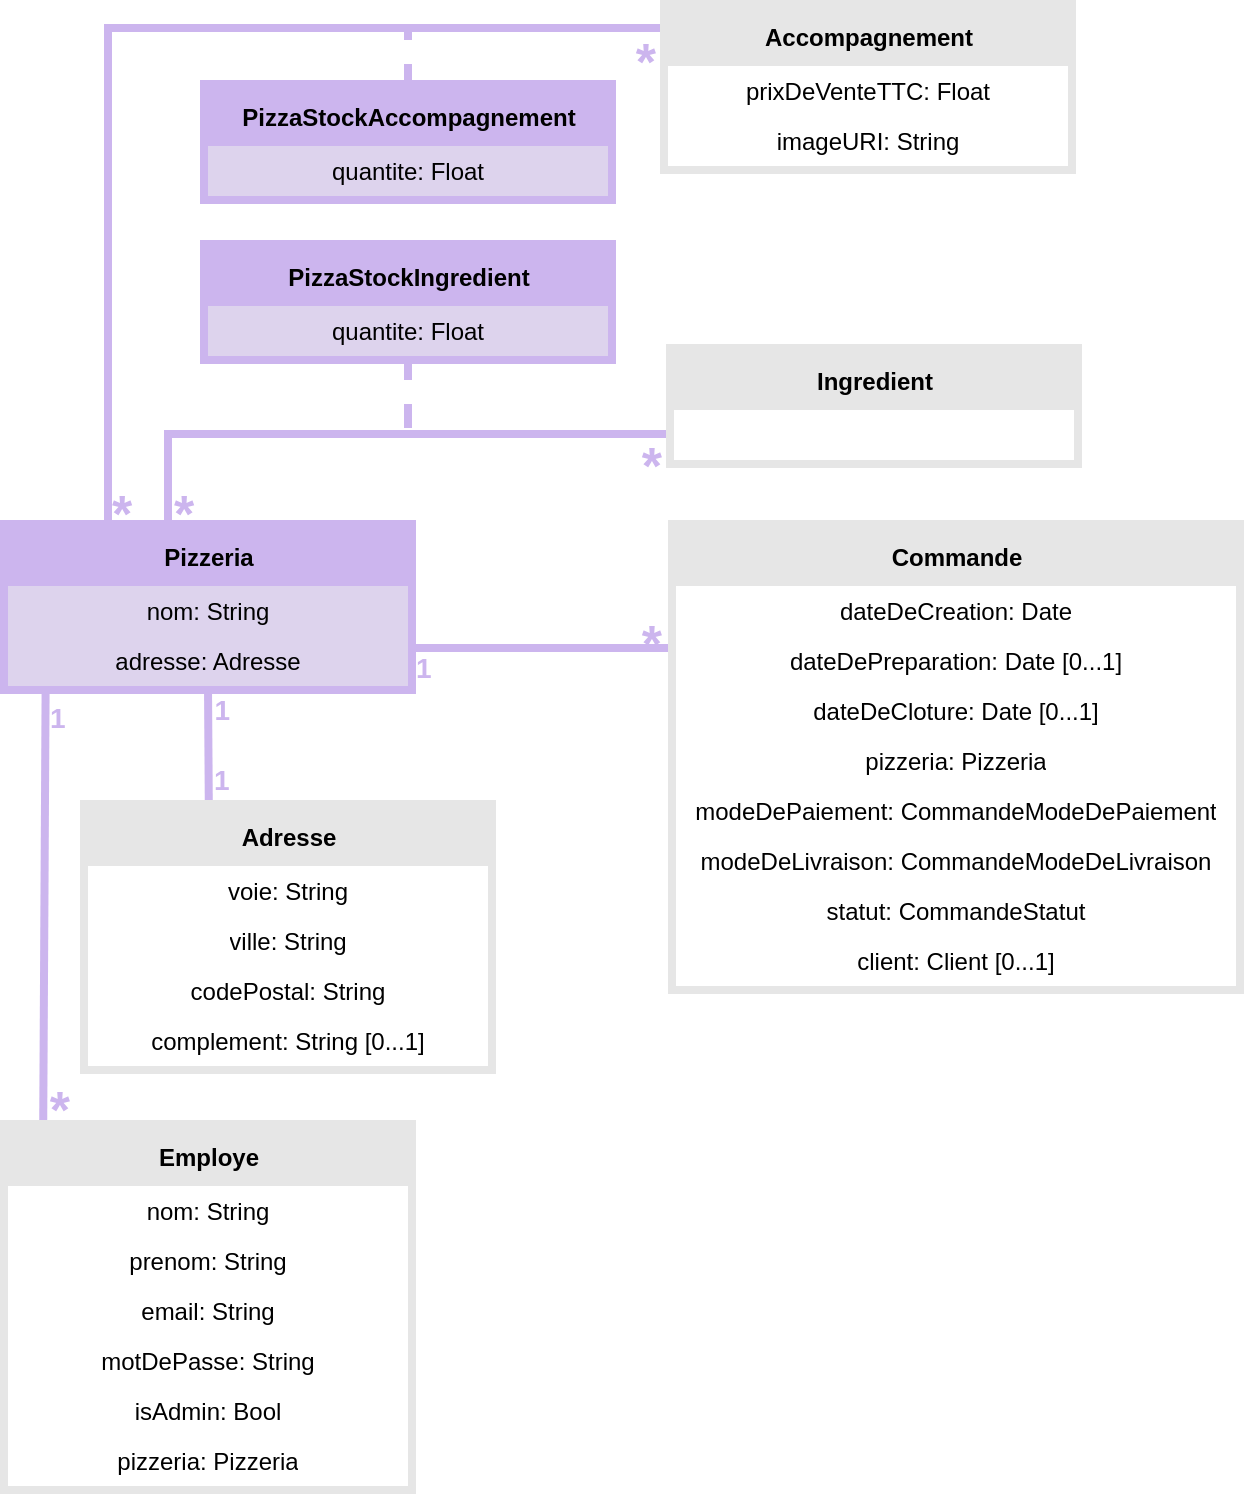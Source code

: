 <mxfile>
    <diagram id="vCWGlg-dAXmwwejnAdPU" name="Page-1">
        <mxGraphModel dx="1546" dy="735" grid="1" gridSize="10" guides="1" tooltips="1" connect="1" arrows="1" fold="1" page="1" pageScale="1" pageWidth="827" pageHeight="1169" math="0" shadow="0">
            <root>
                <mxCell id="0"/>
                <mxCell id="1" parent="0"/>
                <mxCell id="245" value="" style="endArrow=none;html=1;rounded=0;align=center;verticalAlign=top;endFill=0;labelBackgroundColor=none;exitX=0.25;exitY=0;exitDx=0;exitDy=0;edgeStyle=orthogonalEdgeStyle;strokeColor=#CCB5EE;strokeWidth=4;entryX=-0.006;entryY=0.13;entryDx=0;entryDy=0;entryPerimeter=0;" parent="1" source="240" target="213" edge="1">
                    <mxGeometry relative="1" as="geometry">
                        <mxPoint x="-750" y="80" as="sourcePoint"/>
                        <mxPoint x="-470" y="10" as="targetPoint"/>
                        <Array as="points">
                            <mxPoint x="-750" y="60"/>
                            <mxPoint x="-471" y="60"/>
                        </Array>
                    </mxGeometry>
                </mxCell>
                <mxCell id="246" value="&lt;font style=&quot;font-size: 26px&quot;&gt;*&lt;/font&gt;" style="resizable=0;html=1;align=left;verticalAlign=top;labelBackgroundColor=none;fontSize=25;fontColor=#CCB5EE;fontStyle=1" parent="245" connectable="0" vertex="1">
                    <mxGeometry x="-1" relative="1" as="geometry">
                        <mxPoint y="-29" as="offset"/>
                    </mxGeometry>
                </mxCell>
                <mxCell id="248" value="&lt;span style=&quot;color: rgb(204 , 181 , 238) ; text-align: left&quot;&gt;&lt;font style=&quot;font-size: 26px&quot;&gt;*&lt;/font&gt;&lt;/span&gt;" style="resizable=0;html=1;align=right;verticalAlign=top;labelBackgroundColor=none;fontColor=#FFB9BA;fontStyle=1" parent="245" connectable="0" vertex="1">
                    <mxGeometry x="1" relative="1" as="geometry">
                        <mxPoint x="-4" y="-5" as="offset"/>
                    </mxGeometry>
                </mxCell>
                <mxCell id="251" style="edgeStyle=orthogonalEdgeStyle;rounded=0;orthogonalLoop=1;jettySize=auto;html=1;exitX=0.5;exitY=0;exitDx=0;exitDy=0;dashed=1;endArrow=none;endFill=0;strokeColor=#CCB5EE;fontSize=25;fontColor=#CCB5EE;strokeWidth=4;" parent="1" source="249" edge="1">
                    <mxGeometry relative="1" as="geometry">
                        <mxPoint x="-600" y="60" as="targetPoint"/>
                    </mxGeometry>
                </mxCell>
                <mxCell id="249" value="&lt;font color=&quot;#000000&quot;&gt;PizzaStockAccompagnement&lt;/font&gt;" style="swimlane;fontStyle=1;align=center;verticalAlign=middle;childLayout=stackLayout;horizontal=1;startSize=29;horizontalStack=0;resizeParent=1;resizeParentMax=0;resizeLast=0;collapsible=0;marginBottom=0;html=1;fillColor=#CCB5EE;strokeColor=#CCB5EE;strokeWidth=8;" parent="1" vertex="1">
                    <mxGeometry x="-700" y="90" width="200" height="54" as="geometry"/>
                </mxCell>
                <mxCell id="250" value="&lt;font color=&quot;#000000&quot;&gt;quantite: Float&lt;/font&gt;" style="text;html=1;strokeColor=none;align=center;verticalAlign=middle;spacingLeft=4;spacingRight=4;overflow=hidden;rotatable=0;points=[[0,0.5],[1,0.5]];portConstraint=eastwest;fillColor=#ddd3ed;" parent="249" vertex="1">
                    <mxGeometry y="29" width="200" height="25" as="geometry"/>
                </mxCell>
                <mxCell id="255" value="" style="endArrow=none;html=1;rounded=0;align=center;verticalAlign=top;endFill=0;labelBackgroundColor=none;exitX=0.4;exitY=0;exitDx=0;exitDy=0;edgeStyle=orthogonalEdgeStyle;strokeColor=#CCB5EE;exitPerimeter=0;strokeWidth=4;entryX=0;entryY=0.75;entryDx=0;entryDy=0;" parent="1" source="240" target="216" edge="1">
                    <mxGeometry relative="1" as="geometry">
                        <mxPoint x="-750" y="489.5" as="sourcePoint"/>
                        <mxPoint x="-470" y="120" as="targetPoint"/>
                        <Array as="points">
                            <mxPoint x="-720" y="263"/>
                            <mxPoint x="-470" y="263"/>
                        </Array>
                    </mxGeometry>
                </mxCell>
                <mxCell id="256" value="&lt;font style=&quot;font-size: 26px&quot;&gt;*&lt;/font&gt;" style="resizable=0;html=1;align=left;verticalAlign=top;labelBackgroundColor=none;fontSize=25;fontColor=#CCB5EE;fontStyle=1" parent="255" connectable="0" vertex="1">
                    <mxGeometry x="-1" relative="1" as="geometry">
                        <mxPoint x="1" y="-29" as="offset"/>
                    </mxGeometry>
                </mxCell>
                <mxCell id="257" value="&lt;span style=&quot;text-align: left;&quot;&gt;&lt;font style=&quot;font-size: 26px&quot;&gt;*&lt;/font&gt;&lt;/span&gt;" style="resizable=0;html=1;align=right;verticalAlign=top;labelBackgroundColor=none;fontStyle=1;fontColor=#CCB5EE;" parent="255" connectable="0" vertex="1">
                    <mxGeometry x="1" relative="1" as="geometry">
                        <mxPoint x="-5" y="-6" as="offset"/>
                    </mxGeometry>
                </mxCell>
                <mxCell id="260" style="edgeStyle=orthogonalEdgeStyle;rounded=0;orthogonalLoop=1;jettySize=auto;html=1;exitX=0.5;exitY=1;exitDx=0;exitDy=0;dashed=1;endArrow=none;endFill=0;strokeColor=#CCB5EE;fontSize=25;fontColor=#CCB5EE;strokeWidth=4;" parent="1" source="258" edge="1">
                    <mxGeometry relative="1" as="geometry">
                        <mxPoint x="-600" y="260" as="targetPoint"/>
                    </mxGeometry>
                </mxCell>
                <mxCell id="258" value="&lt;font color=&quot;#000000&quot;&gt;PizzaStockIngredient&lt;/font&gt;" style="swimlane;fontStyle=1;align=center;verticalAlign=middle;childLayout=stackLayout;horizontal=1;startSize=29;horizontalStack=0;resizeParent=1;resizeParentMax=0;resizeLast=0;collapsible=0;marginBottom=0;html=1;fillColor=#CCB5EE;strokeColor=#CCB5EE;strokeWidth=8;" parent="1" vertex="1">
                    <mxGeometry x="-700" y="170" width="200" height="54" as="geometry"/>
                </mxCell>
                <mxCell id="259" value="&lt;font color=&quot;#000000&quot;&gt;quantite: Float&lt;/font&gt;" style="text;html=1;strokeColor=none;align=center;verticalAlign=middle;spacingLeft=4;spacingRight=4;overflow=hidden;rotatable=0;points=[[0,0.5],[1,0.5]];portConstraint=eastwest;fillColor=#ddd3ed;" parent="258" vertex="1">
                    <mxGeometry y="29" width="200" height="25" as="geometry"/>
                </mxCell>
                <mxCell id="273" value="" style="endArrow=none;html=1;rounded=0;align=center;verticalAlign=top;endFill=0;labelBackgroundColor=none;entryX=0.5;entryY=1;entryDx=0;entryDy=0;exitX=0.302;exitY=-0.014;exitDx=0;exitDy=0;strokeColor=#CCB5EE;strokeWidth=4;exitPerimeter=0;" parent="1" source="264" target="240" edge="1">
                    <mxGeometry relative="1" as="geometry">
                        <mxPoint x="-360" y="310" as="sourcePoint"/>
                        <mxPoint x="-360" y="214" as="targetPoint"/>
                    </mxGeometry>
                </mxCell>
                <mxCell id="274" value="&lt;span style=&quot;text-align: right&quot;&gt;&lt;font style=&quot;font-size: 14px&quot;&gt;1&lt;/font&gt;&lt;/span&gt;" style="resizable=0;html=1;align=left;verticalAlign=top;labelBackgroundColor=none;fontSize=25;fontColor=#CCB5EE;fontStyle=1" parent="273" connectable="0" vertex="1">
                    <mxGeometry x="-1" relative="1" as="geometry">
                        <mxPoint x="1" y="-38" as="offset"/>
                    </mxGeometry>
                </mxCell>
                <mxCell id="275" value="&lt;font style=&quot;font-size: 14px&quot;&gt;1&lt;/font&gt;" style="resizable=0;html=1;align=right;verticalAlign=top;labelBackgroundColor=none;fontColor=#CCB5EE;fontStyle=1" parent="273" connectable="0" vertex="1">
                    <mxGeometry x="1" relative="1" as="geometry">
                        <mxPoint x="11" y="-3" as="offset"/>
                    </mxGeometry>
                </mxCell>
                <mxCell id="276" value="" style="endArrow=none;html=1;rounded=0;align=center;verticalAlign=top;endFill=0;labelBackgroundColor=none;entryX=0.088;entryY=-0.013;entryDx=0;entryDy=0;exitX=0.099;exitY=1.103;exitDx=0;exitDy=0;strokeWidth=4;exitPerimeter=0;entryPerimeter=0;strokeColor=#CCB5EE;" parent="1" target="261" edge="1">
                    <mxGeometry relative="1" as="geometry">
                        <mxPoint x="-781.2" y="391.575" as="sourcePoint"/>
                        <mxPoint x="-780.4" y="648.21" as="targetPoint"/>
                    </mxGeometry>
                </mxCell>
                <mxCell id="277" value="&lt;span style=&quot;text-align: right&quot;&gt;&lt;font style=&quot;font-size: 14px&quot; color=&quot;#ccb5ee&quot;&gt;1&lt;/font&gt;&lt;/span&gt;" style="resizable=0;html=1;align=left;verticalAlign=top;labelBackgroundColor=none;fontSize=25;fontStyle=1;fontColor=#CCCCCC;" parent="276" connectable="0" vertex="1">
                    <mxGeometry x="-1" relative="1" as="geometry">
                        <mxPoint y="-13" as="offset"/>
                    </mxGeometry>
                </mxCell>
                <mxCell id="278" value="&lt;span style=&quot;font-size: 26px ; text-align: left&quot;&gt;&lt;font color=&quot;#ccb5ee&quot;&gt;*&lt;/font&gt;&lt;/span&gt;" style="resizable=0;html=1;align=right;verticalAlign=top;labelBackgroundColor=none;fontStyle=1;fontColor=#CCCCCC;" parent="276" connectable="0" vertex="1">
                    <mxGeometry x="1" relative="1" as="geometry">
                        <mxPoint x="14" y="-29" as="offset"/>
                    </mxGeometry>
                </mxCell>
                <mxCell id="357" value="" style="endArrow=none;html=1;rounded=0;align=center;verticalAlign=top;endFill=0;labelBackgroundColor=none;edgeStyle=orthogonalEdgeStyle;strokeWidth=4;entryX=-0.001;entryY=0.247;entryDx=0;entryDy=0;entryPerimeter=0;strokeColor=#CCB5EE;" parent="1" target="308" edge="1">
                    <mxGeometry relative="1" as="geometry">
                        <mxPoint x="-600" y="366" as="sourcePoint"/>
                        <mxPoint x="-290" y="420" as="targetPoint"/>
                        <Array as="points">
                            <mxPoint x="-600" y="370"/>
                            <mxPoint x="-230" y="370"/>
                        </Array>
                    </mxGeometry>
                </mxCell>
                <mxCell id="358" value="&lt;span style=&quot;text-align: right&quot;&gt;&lt;font style=&quot;font-size: 14px&quot;&gt;1&lt;/font&gt;&lt;/span&gt;" style="resizable=0;html=1;align=left;verticalAlign=top;labelBackgroundColor=none;fontSize=25;fontStyle=1;fontColor=#CCB5EE;" parent="357" connectable="0" vertex="1">
                    <mxGeometry x="-1" relative="1" as="geometry">
                        <mxPoint x="2" y="-12" as="offset"/>
                    </mxGeometry>
                </mxCell>
                <mxCell id="359" value="&lt;span style=&quot;text-align: left&quot;&gt;&lt;font style=&quot;font-size: 26px&quot;&gt;*&lt;/font&gt;&lt;/span&gt;" style="resizable=0;html=1;align=right;verticalAlign=top;labelBackgroundColor=none;fontStyle=1;fontColor=#CCB5EE;" parent="357" connectable="0" vertex="1">
                    <mxGeometry x="1" relative="1" as="geometry">
                        <mxPoint x="-6" y="-24" as="offset"/>
                    </mxGeometry>
                </mxCell>
                <mxCell id="261" value="&lt;font color=&quot;#000000&quot;&gt;Employe&lt;/font&gt;" style="swimlane;fontStyle=1;align=center;verticalAlign=middle;childLayout=stackLayout;horizontal=1;startSize=29;horizontalStack=0;resizeParent=1;resizeParentMax=0;resizeLast=0;collapsible=0;marginBottom=0;html=1;strokeWidth=8;fillColor=#E6E6E6;strokeColor=#E6E6E6;" parent="1" vertex="1">
                    <mxGeometry x="-800" y="610" width="200" height="179" as="geometry"/>
                </mxCell>
                <mxCell id="262" value="&lt;font color=&quot;#000000&quot;&gt;nom: String&lt;/font&gt;" style="text;html=1;strokeColor=none;align=center;verticalAlign=middle;spacingLeft=4;spacingRight=4;overflow=hidden;rotatable=0;points=[[0,0.5],[1,0.5]];portConstraint=eastwest;fillColor=#FFFFFF;" parent="261" vertex="1">
                    <mxGeometry y="29" width="200" height="25" as="geometry"/>
                </mxCell>
                <mxCell id="267" value="&lt;font color=&quot;#000000&quot;&gt;prenom: String&lt;/font&gt;" style="text;html=1;strokeColor=none;align=center;verticalAlign=middle;spacingLeft=4;spacingRight=4;overflow=hidden;rotatable=0;points=[[0,0.5],[1,0.5]];portConstraint=eastwest;fillColor=#FFFFFF;" parent="261" vertex="1">
                    <mxGeometry y="54" width="200" height="25" as="geometry"/>
                </mxCell>
                <mxCell id="268" value="&lt;font color=&quot;#000000&quot;&gt;email: String&lt;/font&gt;" style="text;html=1;strokeColor=none;align=center;verticalAlign=middle;spacingLeft=4;spacingRight=4;overflow=hidden;rotatable=0;points=[[0,0.5],[1,0.5]];portConstraint=eastwest;fillColor=#FFFFFF;" parent="261" vertex="1">
                    <mxGeometry y="79" width="200" height="25" as="geometry"/>
                </mxCell>
                <mxCell id="269" value="&lt;font color=&quot;#000000&quot;&gt;motDePasse: String&lt;/font&gt;" style="text;html=1;strokeColor=none;align=center;verticalAlign=middle;spacingLeft=4;spacingRight=4;overflow=hidden;rotatable=0;points=[[0,0.5],[1,0.5]];portConstraint=eastwest;fillColor=#FFFFFF;" parent="261" vertex="1">
                    <mxGeometry y="104" width="200" height="25" as="geometry"/>
                </mxCell>
                <mxCell id="270" value="&lt;font color=&quot;#000000&quot;&gt;isAdmin: Bool&lt;/font&gt;" style="text;html=1;strokeColor=none;align=center;verticalAlign=middle;spacingLeft=4;spacingRight=4;overflow=hidden;rotatable=0;points=[[0,0.5],[1,0.5]];portConstraint=eastwest;fillColor=#FFFFFF;" parent="261" vertex="1">
                    <mxGeometry y="129" width="200" height="25" as="geometry"/>
                </mxCell>
                <mxCell id="263" value="&lt;font color=&quot;#000000&quot;&gt;pizzeria: Pizzeria&lt;/font&gt;" style="text;html=1;strokeColor=none;align=center;verticalAlign=middle;spacingLeft=4;spacingRight=4;overflow=hidden;rotatable=0;points=[[0,0.5],[1,0.5]];portConstraint=eastwest;fillColor=#FFFFFF;" parent="261" vertex="1">
                    <mxGeometry y="154" width="200" height="25" as="geometry"/>
                </mxCell>
                <mxCell id="213" value="&lt;font color=&quot;#000000&quot;&gt;Accompagnement&lt;/font&gt;" style="swimlane;fontStyle=1;align=center;verticalAlign=middle;childLayout=stackLayout;horizontal=1;startSize=29;horizontalStack=0;resizeParent=1;resizeParentMax=0;resizeLast=0;collapsible=0;marginBottom=0;html=1;strokeWidth=8;fillColor=#E6E6E6;strokeColor=#E6E6E6;" parent="1" vertex="1">
                    <mxGeometry x="-470" y="50" width="200" height="79" as="geometry"/>
                </mxCell>
                <mxCell id="214" value="&lt;font color=&quot;#000000&quot;&gt;prixDeVenteTTC: Float&lt;/font&gt;" style="text;html=1;strokeColor=none;align=center;verticalAlign=middle;spacingLeft=4;spacingRight=4;overflow=hidden;rotatable=0;points=[[0,0.5],[1,0.5]];portConstraint=eastwest;fillColor=#FFFFFF;" parent="213" vertex="1">
                    <mxGeometry y="29" width="200" height="25" as="geometry"/>
                </mxCell>
                <mxCell id="215" value="&lt;font color=&quot;#000000&quot;&gt;imageURI: String&lt;/font&gt;" style="text;html=1;strokeColor=none;align=center;verticalAlign=middle;spacingLeft=4;spacingRight=4;overflow=hidden;rotatable=0;points=[[0,0.5],[1,0.5]];portConstraint=eastwest;fillColor=#FFFFFF;" parent="213" vertex="1">
                    <mxGeometry y="54" width="200" height="25" as="geometry"/>
                </mxCell>
                <mxCell id="264" value="&lt;font color=&quot;#000000&quot;&gt;Adresse&lt;/font&gt;" style="swimlane;fontStyle=1;align=center;verticalAlign=middle;childLayout=stackLayout;horizontal=1;startSize=29;horizontalStack=0;resizeParent=1;resizeParentMax=0;resizeLast=0;collapsible=0;marginBottom=0;html=1;strokeWidth=8;fillColor=#E6E6E6;strokeColor=#E6E6E6;" parent="1" vertex="1">
                    <mxGeometry x="-760" y="450" width="200" height="129" as="geometry"/>
                </mxCell>
                <mxCell id="265" value="&lt;font color=&quot;#000000&quot;&gt;voie: String&lt;/font&gt;" style="text;html=1;strokeColor=none;align=center;verticalAlign=middle;spacingLeft=4;spacingRight=4;overflow=hidden;rotatable=0;points=[[0,0.5],[1,0.5]];portConstraint=eastwest;fillColor=#FFFFFF;" parent="264" vertex="1">
                    <mxGeometry y="29" width="200" height="25" as="geometry"/>
                </mxCell>
                <mxCell id="266" value="&lt;font color=&quot;#000000&quot;&gt;ville: String&lt;/font&gt;" style="text;html=1;strokeColor=none;align=center;verticalAlign=middle;spacingLeft=4;spacingRight=4;overflow=hidden;rotatable=0;points=[[0,0.5],[1,0.5]];portConstraint=eastwest;fillColor=#FFFFFF;" parent="264" vertex="1">
                    <mxGeometry y="54" width="200" height="25" as="geometry"/>
                </mxCell>
                <mxCell id="271" value="&lt;font color=&quot;#000000&quot;&gt;codePostal: String&lt;/font&gt;" style="text;html=1;strokeColor=none;align=center;verticalAlign=middle;spacingLeft=4;spacingRight=4;overflow=hidden;rotatable=0;points=[[0,0.5],[1,0.5]];portConstraint=eastwest;fillColor=#FFFFFF;" parent="264" vertex="1">
                    <mxGeometry y="79" width="200" height="25" as="geometry"/>
                </mxCell>
                <mxCell id="272" value="&lt;font color=&quot;#000000&quot;&gt;complement: String [0...1]&lt;/font&gt;" style="text;html=1;strokeColor=none;align=center;verticalAlign=middle;spacingLeft=4;spacingRight=4;overflow=hidden;rotatable=0;points=[[0,0.5],[1,0.5]];portConstraint=eastwest;fillColor=#FFFFFF;" parent="264" vertex="1">
                    <mxGeometry y="104" width="200" height="25" as="geometry"/>
                </mxCell>
                <mxCell id="306" value="&lt;font color=&quot;#000000&quot;&gt;Commande&lt;/font&gt;" style="swimlane;fontStyle=1;align=center;verticalAlign=middle;childLayout=stackLayout;horizontal=1;startSize=29;horizontalStack=0;resizeParent=1;resizeParentMax=0;resizeLast=0;collapsible=0;marginBottom=0;html=1;strokeWidth=8;fillColor=#E6E6E6;strokeColor=#E6E6E6;" parent="1" vertex="1">
                    <mxGeometry x="-466" y="310" width="280" height="229" as="geometry"/>
                </mxCell>
                <mxCell id="307" value="&lt;font color=&quot;#000000&quot;&gt;dateDeCreation: Date&lt;/font&gt;" style="text;html=1;strokeColor=none;align=center;verticalAlign=middle;spacingLeft=4;spacingRight=4;overflow=hidden;rotatable=0;points=[[0,0.5],[1,0.5]];portConstraint=eastwest;fillColor=#FFFFFF;" parent="306" vertex="1">
                    <mxGeometry y="29" width="280" height="25" as="geometry"/>
                </mxCell>
                <mxCell id="308" value="&lt;font color=&quot;#000000&quot;&gt;dateDePreparation: Date&lt;/font&gt;&lt;span style=&quot;color: rgb(0 , 0 , 0)&quot;&gt;&amp;nbsp;[0...1]&lt;/span&gt;" style="text;html=1;strokeColor=none;align=center;verticalAlign=middle;spacingLeft=4;spacingRight=4;overflow=hidden;rotatable=0;points=[[0,0.5],[1,0.5]];portConstraint=eastwest;fillColor=#FFFFFF;" parent="306" vertex="1">
                    <mxGeometry y="54" width="280" height="25" as="geometry"/>
                </mxCell>
                <mxCell id="309" value="&lt;font color=&quot;#000000&quot;&gt;dateDeCloture: Date&lt;/font&gt;&lt;span style=&quot;color: rgb(0 , 0 , 0)&quot;&gt;&amp;nbsp;[0...1]&lt;/span&gt;" style="text;html=1;strokeColor=none;align=center;verticalAlign=middle;spacingLeft=4;spacingRight=4;overflow=hidden;rotatable=0;points=[[0,0.5],[1,0.5]];portConstraint=eastwest;fillColor=#FFFFFF;" parent="306" vertex="1">
                    <mxGeometry y="79" width="280" height="25" as="geometry"/>
                </mxCell>
                <mxCell id="310" value="&lt;font color=&quot;#000000&quot;&gt;pizzeria: Pizzeria&lt;/font&gt;" style="text;html=1;strokeColor=none;align=center;verticalAlign=middle;spacingLeft=4;spacingRight=4;overflow=hidden;rotatable=0;points=[[0,0.5],[1,0.5]];portConstraint=eastwest;fillColor=#FFFFFF;" parent="306" vertex="1">
                    <mxGeometry y="104" width="280" height="25" as="geometry"/>
                </mxCell>
                <mxCell id="311" value="&lt;font color=&quot;#000000&quot;&gt;modeDePaiement: CommandeModeDePaiement&lt;/font&gt;" style="text;html=1;strokeColor=none;align=center;verticalAlign=middle;spacingLeft=4;spacingRight=4;overflow=hidden;rotatable=0;points=[[0,0.5],[1,0.5]];portConstraint=eastwest;fillColor=#FFFFFF;" parent="306" vertex="1">
                    <mxGeometry y="129" width="280" height="25" as="geometry"/>
                </mxCell>
                <mxCell id="312" value="&lt;span style=&quot;color: rgb(0 , 0 , 0)&quot;&gt;modeDeLivraison: CommandeModeDeLivraison&lt;/span&gt;" style="text;html=1;strokeColor=none;align=center;verticalAlign=middle;spacingLeft=4;spacingRight=4;overflow=hidden;rotatable=0;points=[[0,0.5],[1,0.5]];portConstraint=eastwest;fillColor=#FFFFFF;" parent="306" vertex="1">
                    <mxGeometry y="154" width="280" height="25" as="geometry"/>
                </mxCell>
                <mxCell id="313" value="&lt;font color=&quot;#000000&quot;&gt;statut: CommandeStatut&lt;/font&gt;" style="text;html=1;strokeColor=none;align=center;verticalAlign=middle;spacingLeft=4;spacingRight=4;overflow=hidden;rotatable=0;points=[[0,0.5],[1,0.5]];portConstraint=eastwest;fillColor=#FFFFFF;" parent="306" vertex="1">
                    <mxGeometry y="179" width="280" height="25" as="geometry"/>
                </mxCell>
                <mxCell id="314" value="&lt;font color=&quot;#000000&quot;&gt;client: Client&lt;/font&gt;&lt;span style=&quot;color: rgb(0 , 0 , 0)&quot;&gt;&amp;nbsp;[0...1]&lt;/span&gt;" style="text;html=1;strokeColor=none;align=center;verticalAlign=middle;spacingLeft=4;spacingRight=4;overflow=hidden;rotatable=0;points=[[0,0.5],[1,0.5]];portConstraint=eastwest;fillColor=#FFFFFF;" parent="306" vertex="1">
                    <mxGeometry y="204" width="280" height="25" as="geometry"/>
                </mxCell>
                <mxCell id="216" value="&lt;font color=&quot;#000000&quot;&gt;Ingredient&lt;/font&gt;" style="swimlane;fontStyle=1;align=center;verticalAlign=middle;childLayout=stackLayout;horizontal=1;startSize=29;horizontalStack=0;resizeParent=1;resizeParentMax=0;resizeLast=0;collapsible=0;marginBottom=0;html=1;strokeWidth=8;fillColor=#E6E6E6;strokeColor=#E6E6E6;" parent="1" vertex="1">
                    <mxGeometry x="-467" y="222" width="200" height="54" as="geometry"/>
                </mxCell>
                <mxCell id="217" value="" style="text;html=1;strokeColor=none;align=center;verticalAlign=middle;spacingLeft=4;spacingRight=4;overflow=hidden;rotatable=0;points=[[0,0.5],[1,0.5]];portConstraint=eastwest;fillColor=#FFFFFF;" parent="216" vertex="1">
                    <mxGeometry y="29" width="200" height="25" as="geometry"/>
                </mxCell>
                <mxCell id="240" value="&lt;font color=&quot;#000000&quot;&gt;Pizzeria&lt;/font&gt;" style="swimlane;fontStyle=1;align=center;verticalAlign=middle;childLayout=stackLayout;horizontal=1;startSize=29;horizontalStack=0;resizeParent=1;resizeParentMax=0;resizeLast=0;collapsible=0;marginBottom=0;html=1;fillColor=#CCB5EE;strokeWidth=8;strokeColor=#CCB5EE;" parent="1" vertex="1">
                    <mxGeometry x="-800" y="310" width="200" height="79" as="geometry"/>
                </mxCell>
                <mxCell id="241" value="&lt;font color=&quot;#000000&quot;&gt;nom: String&lt;/font&gt;" style="text;html=1;strokeColor=none;align=center;verticalAlign=middle;spacingLeft=4;spacingRight=4;overflow=hidden;rotatable=0;points=[[0,0.5],[1,0.5]];portConstraint=eastwest;fillColor=#ddd3ed;" parent="240" vertex="1">
                    <mxGeometry y="29" width="200" height="25" as="geometry"/>
                </mxCell>
                <mxCell id="244" value="&lt;font color=&quot;#000000&quot;&gt;adresse: Adresse&lt;/font&gt;" style="text;html=1;strokeColor=none;align=center;verticalAlign=middle;spacingLeft=4;spacingRight=4;overflow=hidden;rotatable=0;points=[[0,0.5],[1,0.5]];portConstraint=eastwest;fillColor=#DDD3ED;" parent="240" vertex="1">
                    <mxGeometry y="54" width="200" height="25" as="geometry"/>
                </mxCell>
            </root>
        </mxGraphModel>
    </diagram>
</mxfile>